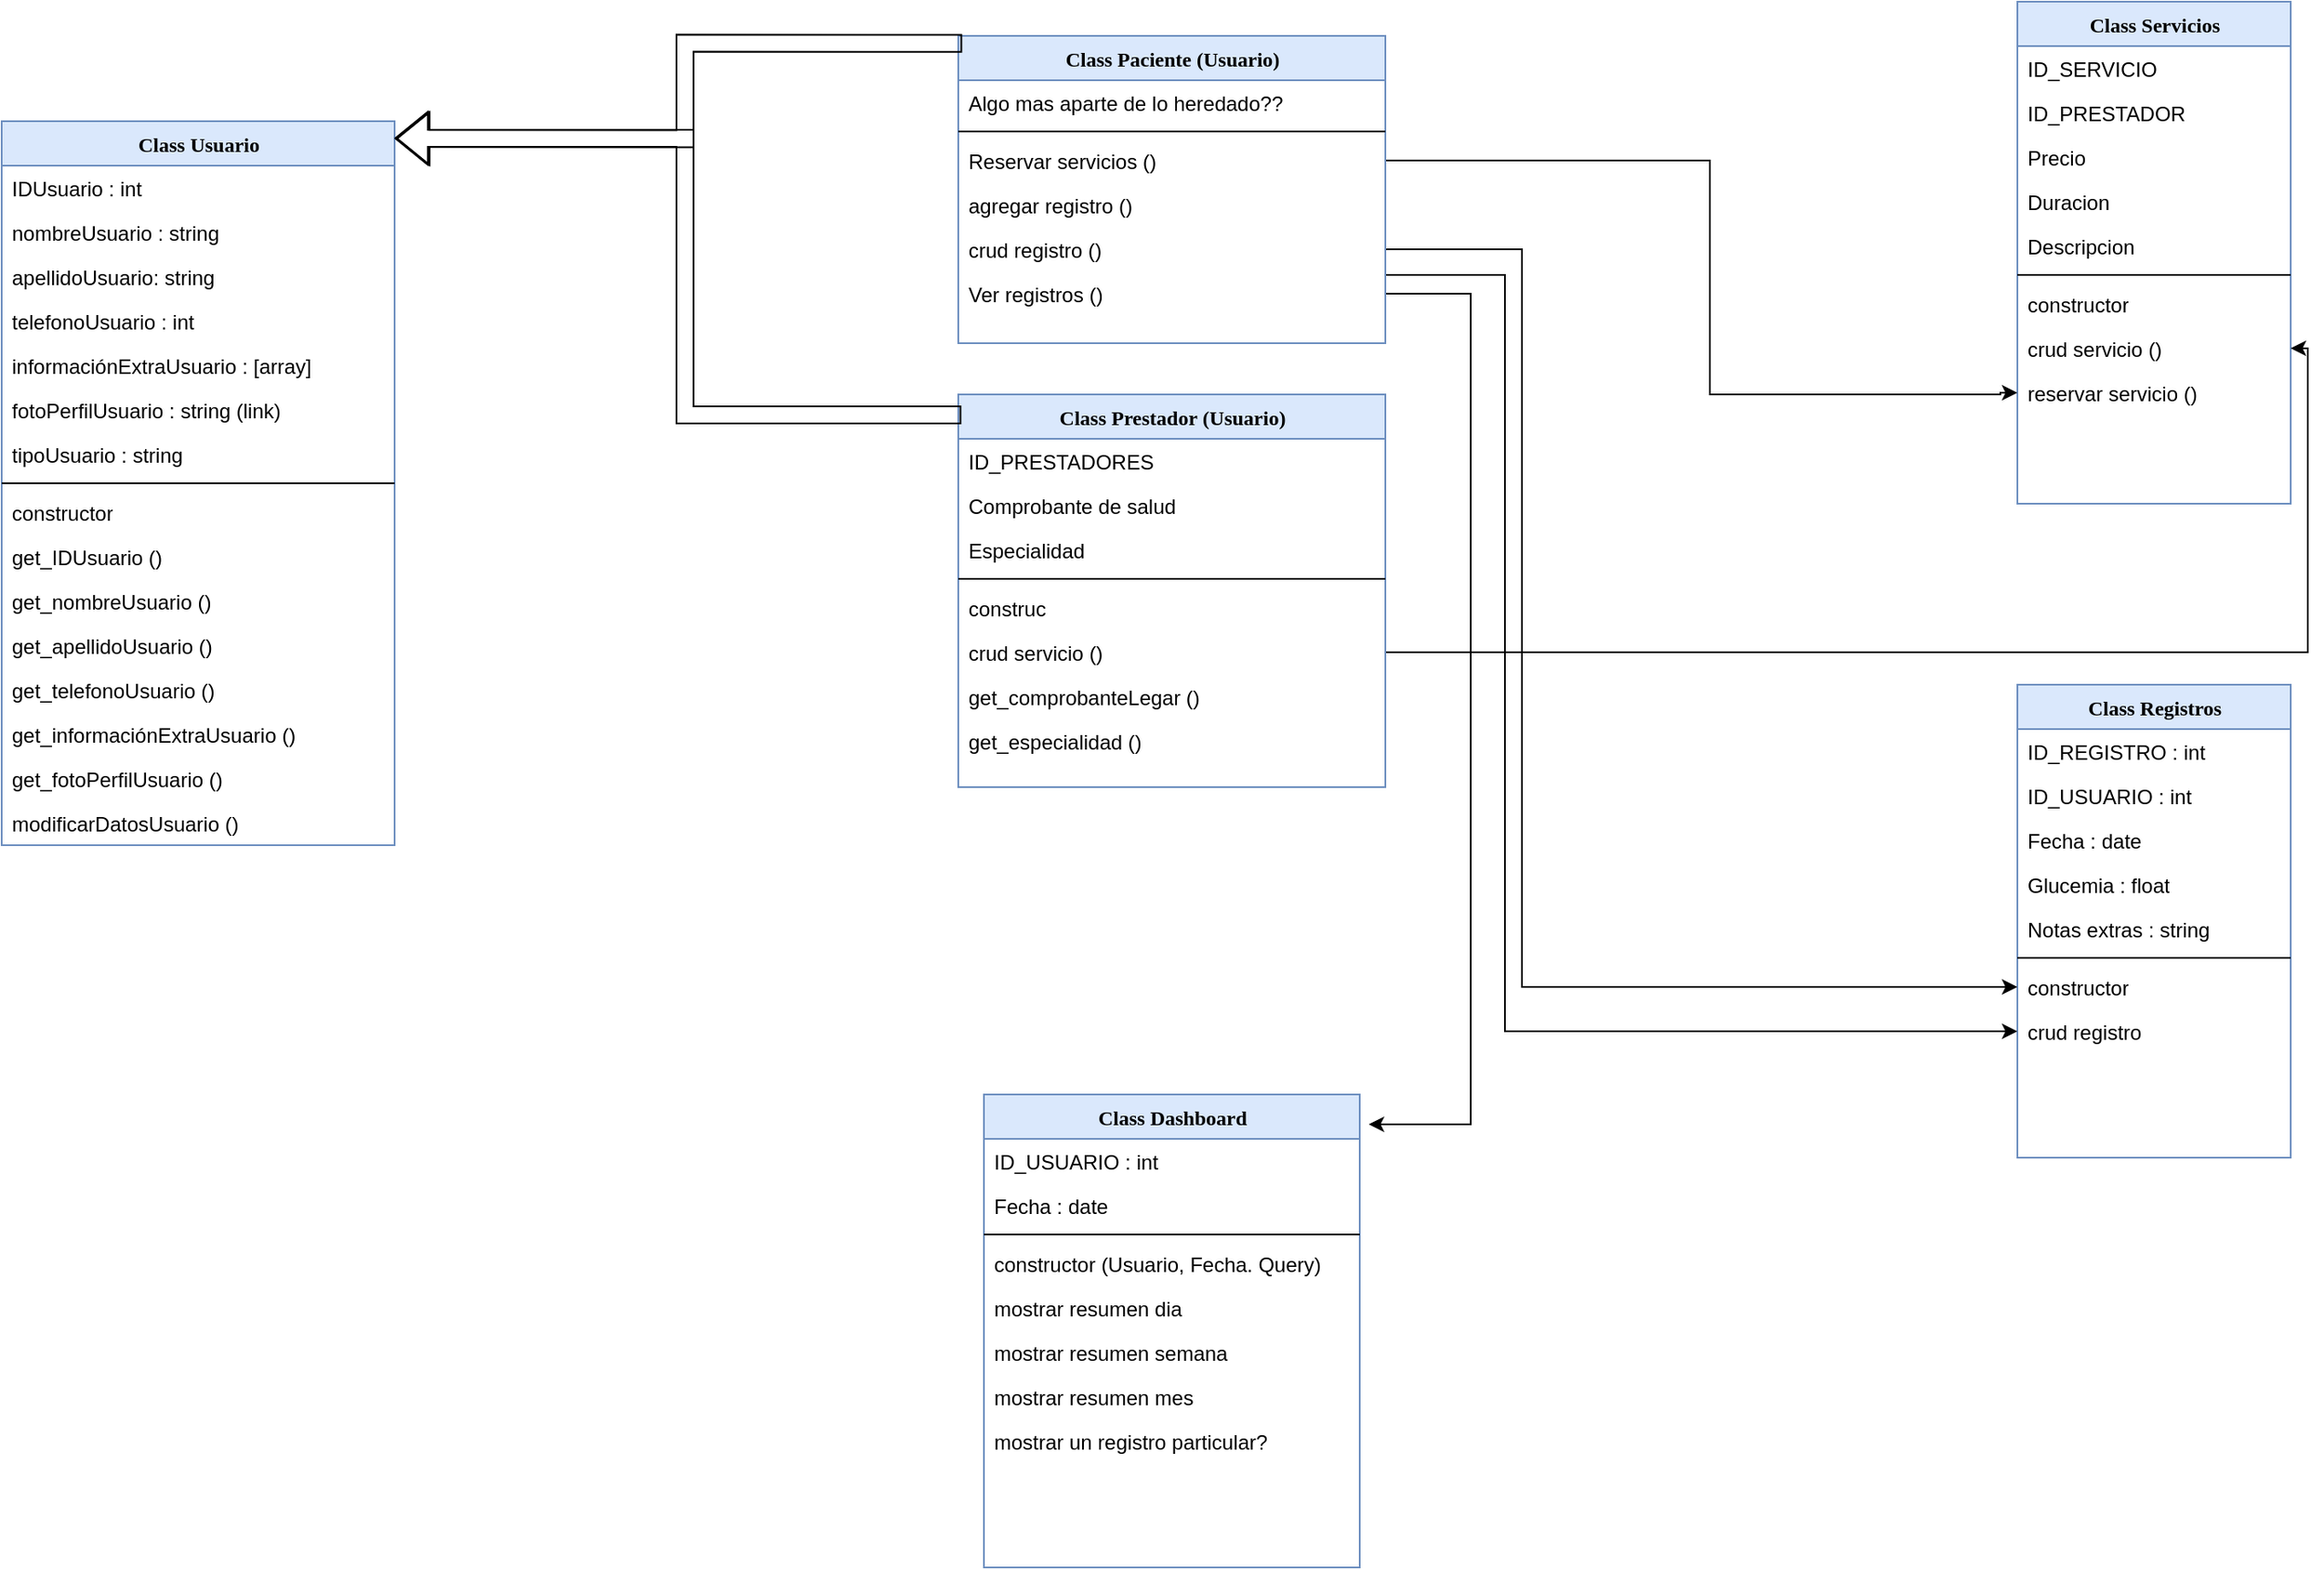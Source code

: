 <mxfile version="20.4.1" type="google"><diagram name="Page-1" id="9f46799a-70d6-7492-0946-bef42562c5a5"><mxGraphModel grid="1" page="1" gridSize="10" guides="1" tooltips="1" connect="1" arrows="1" fold="1" pageScale="1" pageWidth="1100" pageHeight="850" background="none" math="0" shadow="0"><root><mxCell id="0"/><mxCell id="1" parent="0"/><mxCell id="78961159f06e98e8-43" value="Class&amp;nbsp;Registros" style="swimlane;html=1;fontStyle=1;align=center;verticalAlign=top;childLayout=stackLayout;horizontal=1;startSize=26;horizontalStack=0;resizeParent=1;resizeLast=0;collapsible=1;marginBottom=0;swimlaneFillColor=#ffffff;rounded=0;shadow=0;comic=0;labelBackgroundColor=none;strokeWidth=1;fillColor=#dae8fc;fontFamily=Verdana;fontSize=12;strokeColor=#6c8ebf;" vertex="1" parent="1"><mxGeometry x="1110" y="-510" width="160" height="277" as="geometry"/></mxCell><mxCell id="78961159f06e98e8-44" value="ID_REGISTRO : int" style="text;html=1;strokeColor=none;fillColor=none;align=left;verticalAlign=top;spacingLeft=4;spacingRight=4;whiteSpace=wrap;overflow=hidden;rotatable=0;points=[[0,0.5],[1,0.5]];portConstraint=eastwest;" vertex="1" parent="78961159f06e98e8-43"><mxGeometry y="26" width="160" height="26" as="geometry"/></mxCell><mxCell id="78961159f06e98e8-45" value="ID_USUARIO : int" style="text;html=1;strokeColor=none;fillColor=none;align=left;verticalAlign=top;spacingLeft=4;spacingRight=4;whiteSpace=wrap;overflow=hidden;rotatable=0;points=[[0,0.5],[1,0.5]];portConstraint=eastwest;" vertex="1" parent="78961159f06e98e8-43"><mxGeometry y="52" width="160" height="26" as="geometry"/></mxCell><mxCell id="78961159f06e98e8-49" value="Fecha : date" style="text;html=1;strokeColor=none;fillColor=none;align=left;verticalAlign=top;spacingLeft=4;spacingRight=4;whiteSpace=wrap;overflow=hidden;rotatable=0;points=[[0,0.5],[1,0.5]];portConstraint=eastwest;" vertex="1" parent="78961159f06e98e8-43"><mxGeometry y="78" width="160" height="26" as="geometry"/></mxCell><mxCell id="78961159f06e98e8-50" value="Glucemia : float" style="text;html=1;strokeColor=none;fillColor=none;align=left;verticalAlign=top;spacingLeft=4;spacingRight=4;whiteSpace=wrap;overflow=hidden;rotatable=0;points=[[0,0.5],[1,0.5]];portConstraint=eastwest;" vertex="1" parent="78961159f06e98e8-43"><mxGeometry y="104" width="160" height="26" as="geometry"/></mxCell><mxCell id="cDYjCBfyeMxjg2-qW0X4-6" value="Notas extras : string" style="text;html=1;strokeColor=none;fillColor=none;align=left;verticalAlign=top;spacingLeft=4;spacingRight=4;whiteSpace=wrap;overflow=hidden;rotatable=0;points=[[0,0.5],[1,0.5]];portConstraint=eastwest;" vertex="1" parent="78961159f06e98e8-43"><mxGeometry y="130" width="160" height="26" as="geometry"/></mxCell><mxCell id="78961159f06e98e8-51" value="" style="line;html=1;strokeWidth=1;fillColor=none;align=left;verticalAlign=middle;spacingTop=-1;spacingLeft=3;spacingRight=3;rotatable=0;labelPosition=right;points=[];portConstraint=eastwest;" vertex="1" parent="78961159f06e98e8-43"><mxGeometry y="156" width="160" height="8" as="geometry"/></mxCell><mxCell id="78961159f06e98e8-52" value="constructor" style="text;html=1;strokeColor=none;fillColor=none;align=left;verticalAlign=top;spacingLeft=4;spacingRight=4;whiteSpace=wrap;overflow=hidden;rotatable=0;points=[[0,0.5],[1,0.5]];portConstraint=eastwest;" vertex="1" parent="78961159f06e98e8-43"><mxGeometry y="164" width="160" height="26" as="geometry"/></mxCell><mxCell id="3EFr7YoQUoMxOu5BHwoH-1" value="crud registro" style="text;html=1;strokeColor=none;fillColor=none;align=left;verticalAlign=top;spacingLeft=4;spacingRight=4;whiteSpace=wrap;overflow=hidden;rotatable=0;points=[[0,0.5],[1,0.5]];portConstraint=eastwest;" vertex="1" parent="78961159f06e98e8-43"><mxGeometry y="190" width="160" height="26" as="geometry"/></mxCell><mxCell id="3EFr7YoQUoMxOu5BHwoH-6" style="rounded=0;orthogonalLoop=1;jettySize=auto;html=1;entryX=0;entryY=0.5;entryDx=0;entryDy=0;exitX=1;exitY=0.5;exitDx=0;exitDy=0;edgeStyle=orthogonalEdgeStyle;" edge="1" parent="1" source="Nok8RJdpO1Xcsfj-Pq04-28" target="78961159f06e98e8-52"><mxGeometry relative="1" as="geometry"><Array as="points"><mxPoint x="740" y="-765"/><mxPoint x="820" y="-765"/><mxPoint x="820" y="-333"/></Array></mxGeometry></mxCell><mxCell id="3EFr7YoQUoMxOu5BHwoH-7" style="rounded=0;orthogonalLoop=1;jettySize=auto;html=1;entryX=0;entryY=0.5;entryDx=0;entryDy=0;exitX=1;exitY=0.5;exitDx=0;exitDy=0;edgeStyle=orthogonalEdgeStyle;" edge="1" parent="1" source="Nok8RJdpO1Xcsfj-Pq04-29" target="3EFr7YoQUoMxOu5BHwoH-1"><mxGeometry relative="1" as="geometry"><Array as="points"><mxPoint x="740" y="-750"/><mxPoint x="810" y="-750"/><mxPoint x="810" y="-307"/></Array></mxGeometry></mxCell><mxCell id="3EFr7YoQUoMxOu5BHwoH-15" value="Class&amp;nbsp;Dashboard" style="swimlane;html=1;fontStyle=1;align=center;verticalAlign=top;childLayout=stackLayout;horizontal=1;startSize=26;horizontalStack=0;resizeParent=1;resizeLast=0;collapsible=1;marginBottom=0;swimlaneFillColor=#ffffff;rounded=0;shadow=0;comic=0;labelBackgroundColor=none;strokeWidth=1;fillColor=#dae8fc;fontFamily=Verdana;fontSize=12;strokeColor=#6c8ebf;" vertex="1" parent="1"><mxGeometry x="505" y="-270" width="220" height="277" as="geometry"/></mxCell><mxCell id="3EFr7YoQUoMxOu5BHwoH-17" value="ID_USUARIO : int" style="text;html=1;strokeColor=none;fillColor=none;align=left;verticalAlign=top;spacingLeft=4;spacingRight=4;whiteSpace=wrap;overflow=hidden;rotatable=0;points=[[0,0.5],[1,0.5]];portConstraint=eastwest;" vertex="1" parent="3EFr7YoQUoMxOu5BHwoH-15"><mxGeometry y="26" width="220" height="26" as="geometry"/></mxCell><mxCell id="3EFr7YoQUoMxOu5BHwoH-18" value="Fecha : date" style="text;html=1;strokeColor=none;fillColor=none;align=left;verticalAlign=top;spacingLeft=4;spacingRight=4;whiteSpace=wrap;overflow=hidden;rotatable=0;points=[[0,0.5],[1,0.5]];portConstraint=eastwest;" vertex="1" parent="3EFr7YoQUoMxOu5BHwoH-15"><mxGeometry y="52" width="220" height="26" as="geometry"/></mxCell><mxCell id="3EFr7YoQUoMxOu5BHwoH-21" value="" style="line;html=1;strokeWidth=1;fillColor=none;align=left;verticalAlign=middle;spacingTop=-1;spacingLeft=3;spacingRight=3;rotatable=0;labelPosition=right;points=[];portConstraint=eastwest;" vertex="1" parent="3EFr7YoQUoMxOu5BHwoH-15"><mxGeometry y="78" width="220" height="8" as="geometry"/></mxCell><mxCell id="3EFr7YoQUoMxOu5BHwoH-22" value="constructor (Usuario, Fecha. Query)" style="text;html=1;strokeColor=none;fillColor=none;align=left;verticalAlign=top;spacingLeft=4;spacingRight=4;whiteSpace=wrap;overflow=hidden;rotatable=0;points=[[0,0.5],[1,0.5]];portConstraint=eastwest;" vertex="1" parent="3EFr7YoQUoMxOu5BHwoH-15"><mxGeometry y="86" width="220" height="26" as="geometry"/></mxCell><mxCell id="3EFr7YoQUoMxOu5BHwoH-23" value="mostrar resumen dia" style="text;html=1;strokeColor=none;fillColor=none;align=left;verticalAlign=top;spacingLeft=4;spacingRight=4;whiteSpace=wrap;overflow=hidden;rotatable=0;points=[[0,0.5],[1,0.5]];portConstraint=eastwest;" vertex="1" parent="3EFr7YoQUoMxOu5BHwoH-15"><mxGeometry y="112" width="220" height="26" as="geometry"/></mxCell><mxCell id="3EFr7YoQUoMxOu5BHwoH-24" value="mostrar resumen semana" style="text;html=1;strokeColor=none;fillColor=none;align=left;verticalAlign=top;spacingLeft=4;spacingRight=4;whiteSpace=wrap;overflow=hidden;rotatable=0;points=[[0,0.5],[1,0.5]];portConstraint=eastwest;" vertex="1" parent="3EFr7YoQUoMxOu5BHwoH-15"><mxGeometry y="138" width="220" height="26" as="geometry"/></mxCell><mxCell id="3EFr7YoQUoMxOu5BHwoH-25" value="mostrar resumen mes" style="text;html=1;strokeColor=none;fillColor=none;align=left;verticalAlign=top;spacingLeft=4;spacingRight=4;whiteSpace=wrap;overflow=hidden;rotatable=0;points=[[0,0.5],[1,0.5]];portConstraint=eastwest;" vertex="1" parent="3EFr7YoQUoMxOu5BHwoH-15"><mxGeometry y="164" width="220" height="26" as="geometry"/></mxCell><mxCell id="3EFr7YoQUoMxOu5BHwoH-26" value="mostrar un registro particular?" style="text;html=1;strokeColor=none;fillColor=none;align=left;verticalAlign=top;spacingLeft=4;spacingRight=4;whiteSpace=wrap;overflow=hidden;rotatable=0;points=[[0,0.5],[1,0.5]];portConstraint=eastwest;" vertex="1" parent="3EFr7YoQUoMxOu5BHwoH-15"><mxGeometry y="190" width="220" height="26" as="geometry"/></mxCell><mxCell id="3EFr7YoQUoMxOu5BHwoH-27" style="edgeStyle=orthogonalEdgeStyle;rounded=0;orthogonalLoop=1;jettySize=auto;html=1;entryX=1.024;entryY=0.063;entryDx=0;entryDy=0;exitX=1;exitY=0.5;exitDx=0;exitDy=0;entryPerimeter=0;" edge="1" parent="1" source="Nok8RJdpO1Xcsfj-Pq04-30" target="3EFr7YoQUoMxOu5BHwoH-15"><mxGeometry relative="1" as="geometry"><Array as="points"><mxPoint x="790" y="-739"/><mxPoint x="790" y="-252"/></Array></mxGeometry></mxCell><mxCell id="3EFr7YoQUoMxOu5BHwoH-47" value="Class Servicios" style="swimlane;html=1;fontStyle=1;align=center;verticalAlign=top;childLayout=stackLayout;horizontal=1;startSize=26;horizontalStack=0;resizeParent=1;resizeLast=0;collapsible=1;marginBottom=0;swimlaneFillColor=#ffffff;rounded=0;shadow=0;comic=0;labelBackgroundColor=none;strokeWidth=1;fillColor=#dae8fc;fontFamily=Verdana;fontSize=12;strokeColor=#6c8ebf;" vertex="1" parent="1"><mxGeometry x="1110" y="-910" width="160" height="294" as="geometry"/></mxCell><mxCell id="3EFr7YoQUoMxOu5BHwoH-48" value="ID_SERVICIO" style="text;html=1;strokeColor=none;fillColor=none;align=left;verticalAlign=top;spacingLeft=4;spacingRight=4;whiteSpace=wrap;overflow=hidden;rotatable=0;points=[[0,0.5],[1,0.5]];portConstraint=eastwest;" vertex="1" parent="3EFr7YoQUoMxOu5BHwoH-47"><mxGeometry y="26" width="160" height="26" as="geometry"/></mxCell><mxCell id="3EFr7YoQUoMxOu5BHwoH-49" value="ID_PRESTADOR" style="text;html=1;strokeColor=none;fillColor=none;align=left;verticalAlign=top;spacingLeft=4;spacingRight=4;whiteSpace=wrap;overflow=hidden;rotatable=0;points=[[0,0.5],[1,0.5]];portConstraint=eastwest;" vertex="1" parent="3EFr7YoQUoMxOu5BHwoH-47"><mxGeometry y="52" width="160" height="26" as="geometry"/></mxCell><mxCell id="3EFr7YoQUoMxOu5BHwoH-50" value="Precio" style="text;html=1;strokeColor=none;fillColor=none;align=left;verticalAlign=top;spacingLeft=4;spacingRight=4;whiteSpace=wrap;overflow=hidden;rotatable=0;points=[[0,0.5],[1,0.5]];portConstraint=eastwest;" vertex="1" parent="3EFr7YoQUoMxOu5BHwoH-47"><mxGeometry y="78" width="160" height="26" as="geometry"/></mxCell><mxCell id="3EFr7YoQUoMxOu5BHwoH-51" value="Duracion" style="text;html=1;strokeColor=none;fillColor=none;align=left;verticalAlign=top;spacingLeft=4;spacingRight=4;whiteSpace=wrap;overflow=hidden;rotatable=0;points=[[0,0.5],[1,0.5]];portConstraint=eastwest;" vertex="1" parent="3EFr7YoQUoMxOu5BHwoH-47"><mxGeometry y="104" width="160" height="26" as="geometry"/></mxCell><mxCell id="3EFr7YoQUoMxOu5BHwoH-52" value="Descripcion" style="text;html=1;strokeColor=none;fillColor=none;align=left;verticalAlign=top;spacingLeft=4;spacingRight=4;whiteSpace=wrap;overflow=hidden;rotatable=0;points=[[0,0.5],[1,0.5]];portConstraint=eastwest;" vertex="1" parent="3EFr7YoQUoMxOu5BHwoH-47"><mxGeometry y="130" width="160" height="26" as="geometry"/></mxCell><mxCell id="3EFr7YoQUoMxOu5BHwoH-53" value="" style="line;html=1;strokeWidth=1;fillColor=none;align=left;verticalAlign=middle;spacingTop=-1;spacingLeft=3;spacingRight=3;rotatable=0;labelPosition=right;points=[];portConstraint=eastwest;" vertex="1" parent="3EFr7YoQUoMxOu5BHwoH-47"><mxGeometry y="156" width="160" height="8" as="geometry"/></mxCell><mxCell id="3EFr7YoQUoMxOu5BHwoH-54" value="constructor" style="text;html=1;strokeColor=none;fillColor=none;align=left;verticalAlign=top;spacingLeft=4;spacingRight=4;whiteSpace=wrap;overflow=hidden;rotatable=0;points=[[0,0.5],[1,0.5]];portConstraint=eastwest;" vertex="1" parent="3EFr7YoQUoMxOu5BHwoH-47"><mxGeometry y="164" width="160" height="26" as="geometry"/></mxCell><mxCell id="3EFr7YoQUoMxOu5BHwoH-55" value="crud servicio ()" style="text;html=1;strokeColor=none;fillColor=none;align=left;verticalAlign=top;spacingLeft=4;spacingRight=4;whiteSpace=wrap;overflow=hidden;rotatable=0;points=[[0,0.5],[1,0.5]];portConstraint=eastwest;" vertex="1" parent="3EFr7YoQUoMxOu5BHwoH-47"><mxGeometry y="190" width="160" height="26" as="geometry"/></mxCell><mxCell id="3EFr7YoQUoMxOu5BHwoH-58" value="reservar servicio ()" style="text;html=1;strokeColor=none;fillColor=none;align=left;verticalAlign=top;spacingLeft=4;spacingRight=4;whiteSpace=wrap;overflow=hidden;rotatable=0;points=[[0,0.5],[1,0.5]];portConstraint=eastwest;" vertex="1" parent="3EFr7YoQUoMxOu5BHwoH-47"><mxGeometry y="216" width="160" height="26" as="geometry"/></mxCell><mxCell id="3EFr7YoQUoMxOu5BHwoH-60" style="edgeStyle=orthogonalEdgeStyle;rounded=0;orthogonalLoop=1;jettySize=auto;html=1;entryX=1;entryY=0.5;entryDx=0;entryDy=0;exitX=1;exitY=0.5;exitDx=0;exitDy=0;" edge="1" parent="1" source="Nok8RJdpO1Xcsfj-Pq04-46" target="3EFr7YoQUoMxOu5BHwoH-55"><mxGeometry relative="1" as="geometry"><mxPoint x="860" y="-510" as="sourcePoint"/><Array as="points"><mxPoint x="1280" y="-529"/><mxPoint x="1280" y="-707"/></Array></mxGeometry></mxCell><mxCell id="3EFr7YoQUoMxOu5BHwoH-62" style="edgeStyle=orthogonalEdgeStyle;rounded=0;orthogonalLoop=1;jettySize=auto;html=1;entryX=0;entryY=0.5;entryDx=0;entryDy=0;exitX=1;exitY=0.5;exitDx=0;exitDy=0;" edge="1" parent="1" source="Nok8RJdpO1Xcsfj-Pq04-26" target="3EFr7YoQUoMxOu5BHwoH-58"><mxGeometry relative="1" as="geometry"><Array as="points"><mxPoint x="930" y="-817"/><mxPoint x="930" y="-680"/><mxPoint x="1100" y="-680"/></Array></mxGeometry></mxCell><mxCell id="zky_23O8njHJuH2_j-d6-1" value="Class Usuario" style="swimlane;html=1;fontStyle=1;align=center;verticalAlign=top;childLayout=stackLayout;horizontal=1;startSize=26;horizontalStack=0;resizeParent=1;resizeLast=0;collapsible=1;marginBottom=0;swimlaneFillColor=#ffffff;rounded=0;shadow=0;comic=0;labelBackgroundColor=none;strokeWidth=1;fillColor=#dae8fc;fontFamily=Verdana;fontSize=12;strokeColor=#6c8ebf;" vertex="1" parent="1"><mxGeometry x="-70" y="-840" width="230" height="424" as="geometry"/></mxCell><mxCell id="zky_23O8njHJuH2_j-d6-2" value="IDUsuario : int" style="text;html=1;strokeColor=none;fillColor=none;align=left;verticalAlign=top;spacingLeft=4;spacingRight=4;whiteSpace=wrap;overflow=hidden;rotatable=0;points=[[0,0.5],[1,0.5]];portConstraint=eastwest;" vertex="1" parent="zky_23O8njHJuH2_j-d6-1"><mxGeometry y="26" width="230" height="26" as="geometry"/></mxCell><mxCell id="zky_23O8njHJuH2_j-d6-3" value="nombreUsuario : string" style="text;html=1;strokeColor=none;fillColor=none;align=left;verticalAlign=top;spacingLeft=4;spacingRight=4;whiteSpace=wrap;overflow=hidden;rotatable=0;points=[[0,0.5],[1,0.5]];portConstraint=eastwest;" vertex="1" parent="zky_23O8njHJuH2_j-d6-1"><mxGeometry y="52" width="230" height="26" as="geometry"/></mxCell><mxCell id="zky_23O8njHJuH2_j-d6-4" value="apellidoUsuario: string" style="text;html=1;strokeColor=none;fillColor=none;align=left;verticalAlign=top;spacingLeft=4;spacingRight=4;whiteSpace=wrap;overflow=hidden;rotatable=0;points=[[0,0.5],[1,0.5]];portConstraint=eastwest;" vertex="1" parent="zky_23O8njHJuH2_j-d6-1"><mxGeometry y="78" width="230" height="26" as="geometry"/></mxCell><mxCell id="zky_23O8njHJuH2_j-d6-5" value="telefonoUsuario : int" style="text;html=1;strokeColor=none;fillColor=none;align=left;verticalAlign=top;spacingLeft=4;spacingRight=4;whiteSpace=wrap;overflow=hidden;rotatable=0;points=[[0,0.5],[1,0.5]];portConstraint=eastwest;" vertex="1" parent="zky_23O8njHJuH2_j-d6-1"><mxGeometry y="104" width="230" height="26" as="geometry"/></mxCell><mxCell id="zky_23O8njHJuH2_j-d6-6" value="informaciónExtraUsuario : [array]" style="text;html=1;strokeColor=none;fillColor=none;align=left;verticalAlign=top;spacingLeft=4;spacingRight=4;whiteSpace=wrap;overflow=hidden;rotatable=0;points=[[0,0.5],[1,0.5]];portConstraint=eastwest;" vertex="1" parent="zky_23O8njHJuH2_j-d6-1"><mxGeometry y="130" width="230" height="26" as="geometry"/></mxCell><mxCell id="zky_23O8njHJuH2_j-d6-7" value="fotoPerfilUsuario : string (link)" style="text;html=1;strokeColor=none;fillColor=none;align=left;verticalAlign=top;spacingLeft=4;spacingRight=4;whiteSpace=wrap;overflow=hidden;rotatable=0;points=[[0,0.5],[1,0.5]];portConstraint=eastwest;" vertex="1" parent="zky_23O8njHJuH2_j-d6-1"><mxGeometry y="156" width="230" height="26" as="geometry"/></mxCell><mxCell id="Nok8RJdpO1Xcsfj-Pq04-49" value="tipoUsuario : string" style="text;html=1;strokeColor=none;fillColor=none;align=left;verticalAlign=top;spacingLeft=4;spacingRight=4;whiteSpace=wrap;overflow=hidden;rotatable=0;points=[[0,0.5],[1,0.5]];portConstraint=eastwest;" vertex="1" parent="zky_23O8njHJuH2_j-d6-1"><mxGeometry y="182" width="230" height="26" as="geometry"/></mxCell><mxCell id="zky_23O8njHJuH2_j-d6-9" value="" style="line;html=1;strokeWidth=1;fillColor=none;align=left;verticalAlign=middle;spacingTop=-1;spacingLeft=3;spacingRight=3;rotatable=0;labelPosition=right;points=[];portConstraint=eastwest;" vertex="1" parent="zky_23O8njHJuH2_j-d6-1"><mxGeometry y="208" width="230" height="8" as="geometry"/></mxCell><mxCell id="zky_23O8njHJuH2_j-d6-10" value="constructor" style="text;html=1;strokeColor=none;fillColor=none;align=left;verticalAlign=top;spacingLeft=4;spacingRight=4;whiteSpace=wrap;overflow=hidden;rotatable=0;points=[[0,0.5],[1,0.5]];portConstraint=eastwest;" vertex="1" parent="zky_23O8njHJuH2_j-d6-1"><mxGeometry y="216" width="230" height="26" as="geometry"/></mxCell><mxCell id="zky_23O8njHJuH2_j-d6-11" value="get_IDUsuario&amp;nbsp;()" style="text;html=1;strokeColor=none;fillColor=none;align=left;verticalAlign=top;spacingLeft=4;spacingRight=4;whiteSpace=wrap;overflow=hidden;rotatable=0;points=[[0,0.5],[1,0.5]];portConstraint=eastwest;" vertex="1" parent="zky_23O8njHJuH2_j-d6-1"><mxGeometry y="242" width="230" height="26" as="geometry"/></mxCell><mxCell id="zky_23O8njHJuH2_j-d6-12" value="get_nombreUsuario&amp;nbsp;()&lt;br&gt;&amp;nbsp;" style="text;html=1;strokeColor=none;fillColor=none;align=left;verticalAlign=top;spacingLeft=4;spacingRight=4;whiteSpace=wrap;overflow=hidden;rotatable=0;points=[[0,0.5],[1,0.5]];portConstraint=eastwest;" vertex="1" parent="zky_23O8njHJuH2_j-d6-1"><mxGeometry y="268" width="230" height="26" as="geometry"/></mxCell><mxCell id="zky_23O8njHJuH2_j-d6-13" value="get_apellidoUsuario&amp;nbsp;()" style="text;html=1;strokeColor=none;fillColor=none;align=left;verticalAlign=top;spacingLeft=4;spacingRight=4;whiteSpace=wrap;overflow=hidden;rotatable=0;points=[[0,0.5],[1,0.5]];portConstraint=eastwest;" vertex="1" parent="zky_23O8njHJuH2_j-d6-1"><mxGeometry y="294" width="230" height="26" as="geometry"/></mxCell><mxCell id="zky_23O8njHJuH2_j-d6-14" value="get_telefonoUsuario&amp;nbsp;()&lt;br&gt;&amp;nbsp;" style="text;html=1;strokeColor=none;fillColor=none;align=left;verticalAlign=top;spacingLeft=4;spacingRight=4;whiteSpace=wrap;overflow=hidden;rotatable=0;points=[[0,0.5],[1,0.5]];portConstraint=eastwest;" vertex="1" parent="zky_23O8njHJuH2_j-d6-1"><mxGeometry y="320" width="230" height="26" as="geometry"/></mxCell><mxCell id="zky_23O8njHJuH2_j-d6-15" value="get_informaciónExtraUsuario ()&lt;br&gt;&amp;nbsp;" style="text;html=1;strokeColor=none;fillColor=none;align=left;verticalAlign=top;spacingLeft=4;spacingRight=4;whiteSpace=wrap;overflow=hidden;rotatable=0;points=[[0,0.5],[1,0.5]];portConstraint=eastwest;" vertex="1" parent="zky_23O8njHJuH2_j-d6-1"><mxGeometry y="346" width="230" height="26" as="geometry"/></mxCell><mxCell id="Nok8RJdpO1Xcsfj-Pq04-1" value="get_fotoPerfilUsuario&amp;nbsp;()&lt;br&gt;&amp;nbsp;" style="text;html=1;strokeColor=none;fillColor=none;align=left;verticalAlign=top;spacingLeft=4;spacingRight=4;whiteSpace=wrap;overflow=hidden;rotatable=0;points=[[0,0.5],[1,0.5]];portConstraint=eastwest;" vertex="1" parent="zky_23O8njHJuH2_j-d6-1"><mxGeometry y="372" width="230" height="26" as="geometry"/></mxCell><mxCell id="Nok8RJdpO1Xcsfj-Pq04-31" value="modificarDatosUsuario ()" style="text;html=1;strokeColor=none;fillColor=none;align=left;verticalAlign=top;spacingLeft=4;spacingRight=4;whiteSpace=wrap;overflow=hidden;rotatable=0;points=[[0,0.5],[1,0.5]];portConstraint=eastwest;" vertex="1" parent="zky_23O8njHJuH2_j-d6-1"><mxGeometry y="398" width="230" height="26" as="geometry"/></mxCell><mxCell id="Nok8RJdpO1Xcsfj-Pq04-12" value="Class Paciente (Usuario)" style="swimlane;html=1;fontStyle=1;align=center;verticalAlign=top;childLayout=stackLayout;horizontal=1;startSize=26;horizontalStack=0;resizeParent=1;resizeLast=0;collapsible=1;marginBottom=0;swimlaneFillColor=#ffffff;rounded=0;shadow=0;comic=0;labelBackgroundColor=none;strokeWidth=1;fillColor=#dae8fc;fontFamily=Verdana;fontSize=12;strokeColor=#6c8ebf;" vertex="1" parent="1"><mxGeometry x="490" y="-890" width="250" height="180" as="geometry"/></mxCell><mxCell id="Nok8RJdpO1Xcsfj-Pq04-19" value="Algo mas aparte de lo heredado??" style="text;html=1;strokeColor=none;fillColor=none;align=left;verticalAlign=top;spacingLeft=4;spacingRight=4;whiteSpace=wrap;overflow=hidden;rotatable=0;points=[[0,0.5],[1,0.5]];portConstraint=eastwest;" vertex="1" parent="Nok8RJdpO1Xcsfj-Pq04-12"><mxGeometry y="26" width="250" height="26" as="geometry"/></mxCell><mxCell id="Nok8RJdpO1Xcsfj-Pq04-20" value="" style="line;html=1;strokeWidth=1;fillColor=none;align=left;verticalAlign=middle;spacingTop=-1;spacingLeft=3;spacingRight=3;rotatable=0;labelPosition=right;points=[];portConstraint=eastwest;" vertex="1" parent="Nok8RJdpO1Xcsfj-Pq04-12"><mxGeometry y="52" width="250" height="8" as="geometry"/></mxCell><mxCell id="Nok8RJdpO1Xcsfj-Pq04-26" value="Reservar servicios ()" style="text;html=1;strokeColor=none;fillColor=none;align=left;verticalAlign=top;spacingLeft=4;spacingRight=4;whiteSpace=wrap;overflow=hidden;rotatable=0;points=[[0,0.5],[1,0.5]];portConstraint=eastwest;" vertex="1" parent="Nok8RJdpO1Xcsfj-Pq04-12"><mxGeometry y="60" width="250" height="26" as="geometry"/></mxCell><mxCell id="Nok8RJdpO1Xcsfj-Pq04-28" value="agregar registro ()" style="text;html=1;strokeColor=none;fillColor=none;align=left;verticalAlign=top;spacingLeft=4;spacingRight=4;whiteSpace=wrap;overflow=hidden;rotatable=0;points=[[0,0.5],[1,0.5]];portConstraint=eastwest;" vertex="1" parent="Nok8RJdpO1Xcsfj-Pq04-12"><mxGeometry y="86" width="250" height="26" as="geometry"/></mxCell><mxCell id="Nok8RJdpO1Xcsfj-Pq04-29" value="crud registro ()" style="text;html=1;strokeColor=none;fillColor=none;align=left;verticalAlign=top;spacingLeft=4;spacingRight=4;whiteSpace=wrap;overflow=hidden;rotatable=0;points=[[0,0.5],[1,0.5]];portConstraint=eastwest;" vertex="1" parent="Nok8RJdpO1Xcsfj-Pq04-12"><mxGeometry y="112" width="250" height="26" as="geometry"/></mxCell><mxCell id="Nok8RJdpO1Xcsfj-Pq04-30" value="Ver registros ()" style="text;html=1;strokeColor=none;fillColor=none;align=left;verticalAlign=top;spacingLeft=4;spacingRight=4;whiteSpace=wrap;overflow=hidden;rotatable=0;points=[[0,0.5],[1,0.5]];portConstraint=eastwest;" vertex="1" parent="Nok8RJdpO1Xcsfj-Pq04-12"><mxGeometry y="138" width="250" height="26" as="geometry"/></mxCell><mxCell id="Nok8RJdpO1Xcsfj-Pq04-27" style="edgeStyle=orthogonalEdgeStyle;shape=flexArrow;rounded=0;orthogonalLoop=1;jettySize=auto;html=1;exitX=0.009;exitY=0.024;exitDx=0;exitDy=0;exitPerimeter=0;entryX=1.004;entryY=0.024;entryDx=0;entryDy=0;entryPerimeter=0;" edge="1" parent="1" source="Nok8RJdpO1Xcsfj-Pq04-12" target="zky_23O8njHJuH2_j-d6-1"><mxGeometry relative="1" as="geometry"><Array as="points"><mxPoint x="330" y="-886"/><mxPoint x="330" y="-830"/></Array></mxGeometry></mxCell><mxCell id="Nok8RJdpO1Xcsfj-Pq04-34" value="Class&amp;nbsp;Prestador&amp;nbsp;(Usuario)" style="swimlane;html=1;fontStyle=1;align=center;verticalAlign=top;childLayout=stackLayout;horizontal=1;startSize=26;horizontalStack=0;resizeParent=1;resizeLast=0;collapsible=1;marginBottom=0;swimlaneFillColor=#ffffff;rounded=0;shadow=0;comic=0;labelBackgroundColor=none;strokeWidth=1;fillColor=#dae8fc;fontFamily=Verdana;fontSize=12;strokeColor=#6c8ebf;" vertex="1" parent="1"><mxGeometry x="490" y="-680" width="250" height="230" as="geometry"/></mxCell><mxCell id="Nok8RJdpO1Xcsfj-Pq04-35" value="ID_PRESTADORES" style="text;html=1;strokeColor=none;fillColor=none;align=left;verticalAlign=top;spacingLeft=4;spacingRight=4;whiteSpace=wrap;overflow=hidden;rotatable=0;points=[[0,0.5],[1,0.5]];portConstraint=eastwest;" vertex="1" parent="Nok8RJdpO1Xcsfj-Pq04-34"><mxGeometry y="26" width="250" height="26" as="geometry"/></mxCell><mxCell id="Nok8RJdpO1Xcsfj-Pq04-41" value="Comprobante de salud" style="text;html=1;strokeColor=none;fillColor=none;align=left;verticalAlign=top;spacingLeft=4;spacingRight=4;whiteSpace=wrap;overflow=hidden;rotatable=0;points=[[0,0.5],[1,0.5]];portConstraint=eastwest;" vertex="1" parent="Nok8RJdpO1Xcsfj-Pq04-34"><mxGeometry y="52" width="250" height="26" as="geometry"/></mxCell><mxCell id="Nok8RJdpO1Xcsfj-Pq04-42" value="Especialidad" style="text;html=1;strokeColor=none;fillColor=none;align=left;verticalAlign=top;spacingLeft=4;spacingRight=4;whiteSpace=wrap;overflow=hidden;rotatable=0;points=[[0,0.5],[1,0.5]];portConstraint=eastwest;" vertex="1" parent="Nok8RJdpO1Xcsfj-Pq04-34"><mxGeometry y="78" width="250" height="26" as="geometry"/></mxCell><mxCell id="Nok8RJdpO1Xcsfj-Pq04-43" value="" style="line;html=1;strokeWidth=1;fillColor=none;align=left;verticalAlign=middle;spacingTop=-1;spacingLeft=3;spacingRight=3;rotatable=0;labelPosition=right;points=[];portConstraint=eastwest;" vertex="1" parent="Nok8RJdpO1Xcsfj-Pq04-34"><mxGeometry y="104" width="250" height="8" as="geometry"/></mxCell><mxCell id="Nok8RJdpO1Xcsfj-Pq04-44" value="construc" style="text;html=1;strokeColor=none;fillColor=none;align=left;verticalAlign=top;spacingLeft=4;spacingRight=4;whiteSpace=wrap;overflow=hidden;rotatable=0;points=[[0,0.5],[1,0.5]];portConstraint=eastwest;" vertex="1" parent="Nok8RJdpO1Xcsfj-Pq04-34"><mxGeometry y="112" width="250" height="26" as="geometry"/></mxCell><mxCell id="Nok8RJdpO1Xcsfj-Pq04-46" value="crud servicio ()" style="text;html=1;strokeColor=none;fillColor=none;align=left;verticalAlign=top;spacingLeft=4;spacingRight=4;whiteSpace=wrap;overflow=hidden;rotatable=0;points=[[0,0.5],[1,0.5]];portConstraint=eastwest;" vertex="1" parent="Nok8RJdpO1Xcsfj-Pq04-34"><mxGeometry y="138" width="250" height="26" as="geometry"/></mxCell><mxCell id="Nok8RJdpO1Xcsfj-Pq04-47" value="get_comprobanteLegar ()" style="text;html=1;strokeColor=none;fillColor=none;align=left;verticalAlign=top;spacingLeft=4;spacingRight=4;whiteSpace=wrap;overflow=hidden;rotatable=0;points=[[0,0.5],[1,0.5]];portConstraint=eastwest;" vertex="1" parent="Nok8RJdpO1Xcsfj-Pq04-34"><mxGeometry y="164" width="250" height="26" as="geometry"/></mxCell><mxCell id="Nok8RJdpO1Xcsfj-Pq04-50" value="get_especialidad ()" style="text;html=1;strokeColor=none;fillColor=none;align=left;verticalAlign=top;spacingLeft=4;spacingRight=4;whiteSpace=wrap;overflow=hidden;rotatable=0;points=[[0,0.5],[1,0.5]];portConstraint=eastwest;" vertex="1" parent="Nok8RJdpO1Xcsfj-Pq04-34"><mxGeometry y="190" width="250" height="26" as="geometry"/></mxCell><mxCell id="Nok8RJdpO1Xcsfj-Pq04-48" style="edgeStyle=orthogonalEdgeStyle;shape=flexArrow;rounded=0;orthogonalLoop=1;jettySize=auto;html=1;exitX=0.007;exitY=0.052;exitDx=0;exitDy=0;exitPerimeter=0;" edge="1" parent="1" source="Nok8RJdpO1Xcsfj-Pq04-34"><mxGeometry relative="1" as="geometry"><mxPoint x="510" y="-680" as="sourcePoint"/><mxPoint x="160" y="-830" as="targetPoint"/><Array as="points"><mxPoint x="330" y="-668"/><mxPoint x="330" y="-830"/></Array></mxGeometry></mxCell></root></mxGraphModel></diagram></mxfile>